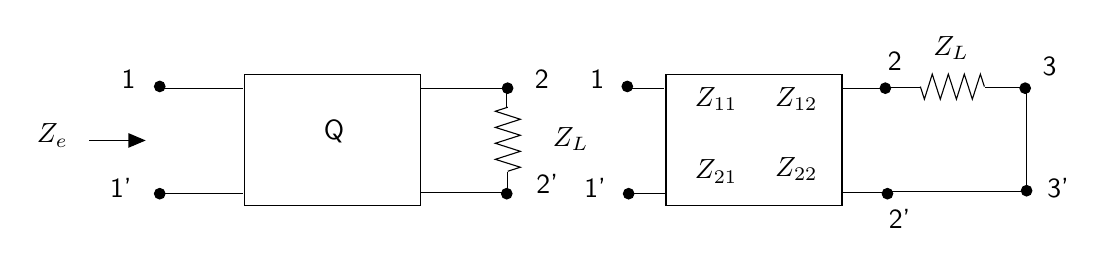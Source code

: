 \begin{tikzpicture}[y=-1cm]
\sf
\path (0.304,6.473) node[text=black,anchor=base east] {$Z_e$};
\draw[arrows=-triangle 45,black] (0.451,6.442) -- (1.171,6.442);
\path (6.218,6.513) node[text=black,anchor=base west] {$Z_L$};
\draw[black] (5.762,6.844) -- (5.762,7.109);
\draw[black] (5.758,6.022) -- (5.758,5.822);
\draw[black] (5.769,6.02) -- (5.611,6.071) -- (5.929,6.173) -- (5.611,6.276) -- (5.929,6.376) -- (5.611,6.478) -- (5.929,6.58) -- (5.611,6.682) -- (5.929,6.782) -- (5.769,6.833);
\path (3.562,6.424) node[text=black,anchor=base] {Q};
\path (6.009,7.111) node[text=black,anchor=base west] {2'};
\path (5.989,5.787) node[text=black,anchor=base west] {2};
\path (1.116,7.167) node[text=black,anchor=base east] {1'};
\path (1.164,5.787) node[text=black,anchor=base east] {1};
\draw[black] (11.822,5.758) -- (11.771,5.6) -- (11.669,5.918) -- (11.567,5.6) -- (11.467,5.918) -- (11.364,5.6) -- (11.262,5.918) -- (11.16,5.6) -- (11.06,5.918) -- (11.009,5.758);
\path (10.484,7.562) node[text=black,anchor=base west] {2'};
\path (10.473,5.556) node[text=black,anchor=base west] {2};
\path (7.138,7.167) node[text=black,anchor=base east] {1'};
\path (7.118,5.787) node[text=black,anchor=base east] {1};
\draw[black] (10.569,5.769) -- (11.013,5.769);
\draw[black] (11.833,5.769) -- (12.276,5.769);
\draw[black] (10.647,7.093) -- (12.313,7.093);
\draw[black] (12.353,5.769) -- (12.353,7.122);
\path (12.436,5.622) node[text=black,anchor=base west] {3};
\path (12.498,7.162) node[text=black,anchor=base west] {3'};
\path (11.398,5.367) node[text=black,anchor=base] {$Z_L$};
\path (8.022,6.007) node[text=black,anchor=base west] {$Z_{11}$};
\path (8.022,6.931) node[text=black,anchor=base west] {$Z_{21}$};
\path (9.827,6.007) node[text=black,anchor=base east] {$Z_{12}$};
\path (9.827,6.902) node[text=black,anchor=base east] {$Z_{22}$};
\draw[black] (10.022,5.778) -- (10.558,5.778);
\draw[black] (10.011,7.098) -- (10.596,7.098);
\draw[black] (7.249,5.778) -- (7.758,5.778);
\draw[black] (7.302,7.116) -- (7.767,7.116);
\draw[black] (7.778,5.6) rectangle (10.013,7.264);
\filldraw[black] (10.591,7.118) ellipse (0.067cm and 0.067cm);
\filldraw[black] (10.564,5.778) ellipse (0.067cm and 0.067cm);
\filldraw[black] (7.304,7.118) ellipse (0.067cm and 0.067cm);
\filldraw[black] (7.287,5.756) ellipse (0.067cm and 0.067cm);
\filldraw[black] (12.34,5.778) ellipse (0.067cm and 0.067cm);
\filldraw[black] (12.358,7.08) ellipse (0.067cm and 0.067cm);
\draw[black] (4.667,5.778) -- (5.749,5.778);
\draw[black] (4.656,7.098) -- (5.738,7.098);
\draw[black] (1.32,5.778) -- (2.402,5.778);
\draw[black] (1.329,7.116) -- (2.411,7.116);
\draw[black] (2.422,5.6) rectangle (4.658,7.264);
\filldraw[black] (5.756,7.118) ellipse (0.067cm and 0.067cm);
\filldraw[black] (5.767,5.778) ellipse (0.067cm and 0.067cm);
\filldraw[black] (1.349,7.118) ellipse (0.067cm and 0.067cm);
\filldraw[black] (1.349,5.756) ellipse (0.067cm and 0.067cm);

\end{tikzpicture}%

%% Configure (x)emacs for this file ...
%% Local Variables:
%% mode: latex
%% End: